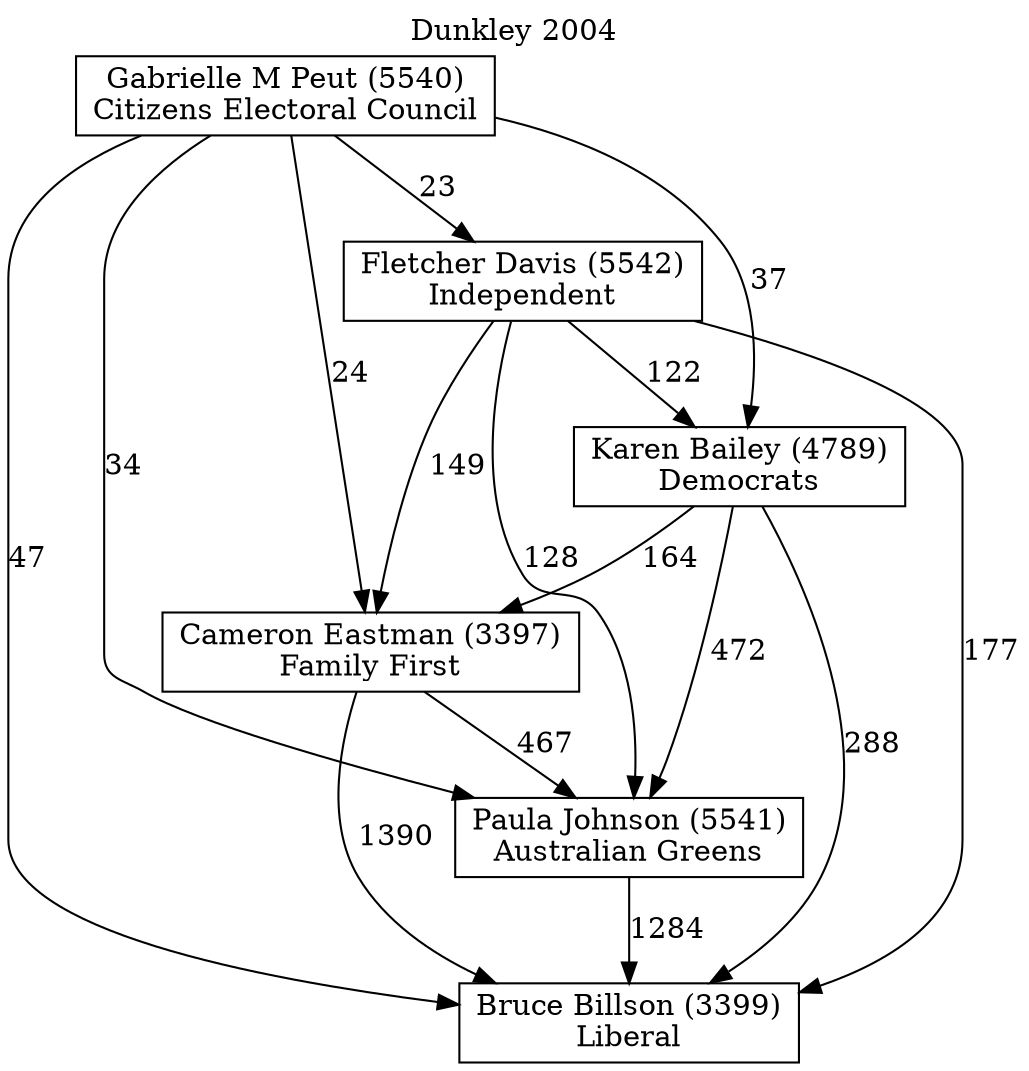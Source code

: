 // House preference flow
digraph "Bruce Billson (3399)_Dunkley_2004" {
	graph [label="Dunkley 2004" labelloc=t mclimit=2]
	node [shape=box]
	"Bruce Billson (3399)" [label="Bruce Billson (3399)
Liberal"]
	"Paula Johnson (5541)" [label="Paula Johnson (5541)
Australian Greens"]
	"Cameron Eastman (3397)" [label="Cameron Eastman (3397)
Family First"]
	"Karen Bailey (4789)" [label="Karen Bailey (4789)
Democrats"]
	"Fletcher Davis (5542)" [label="Fletcher Davis (5542)
Independent"]
	"Gabrielle M Peut (5540)" [label="Gabrielle M Peut (5540)
Citizens Electoral Council"]
	"Paula Johnson (5541)" -> "Bruce Billson (3399)" [label=1284]
	"Cameron Eastman (3397)" -> "Paula Johnson (5541)" [label=467]
	"Karen Bailey (4789)" -> "Cameron Eastman (3397)" [label=164]
	"Fletcher Davis (5542)" -> "Karen Bailey (4789)" [label=122]
	"Gabrielle M Peut (5540)" -> "Fletcher Davis (5542)" [label=23]
	"Cameron Eastman (3397)" -> "Bruce Billson (3399)" [label=1390]
	"Karen Bailey (4789)" -> "Bruce Billson (3399)" [label=288]
	"Fletcher Davis (5542)" -> "Bruce Billson (3399)" [label=177]
	"Gabrielle M Peut (5540)" -> "Bruce Billson (3399)" [label=47]
	"Gabrielle M Peut (5540)" -> "Karen Bailey (4789)" [label=37]
	"Fletcher Davis (5542)" -> "Cameron Eastman (3397)" [label=149]
	"Gabrielle M Peut (5540)" -> "Cameron Eastman (3397)" [label=24]
	"Karen Bailey (4789)" -> "Paula Johnson (5541)" [label=472]
	"Fletcher Davis (5542)" -> "Paula Johnson (5541)" [label=128]
	"Gabrielle M Peut (5540)" -> "Paula Johnson (5541)" [label=34]
}
